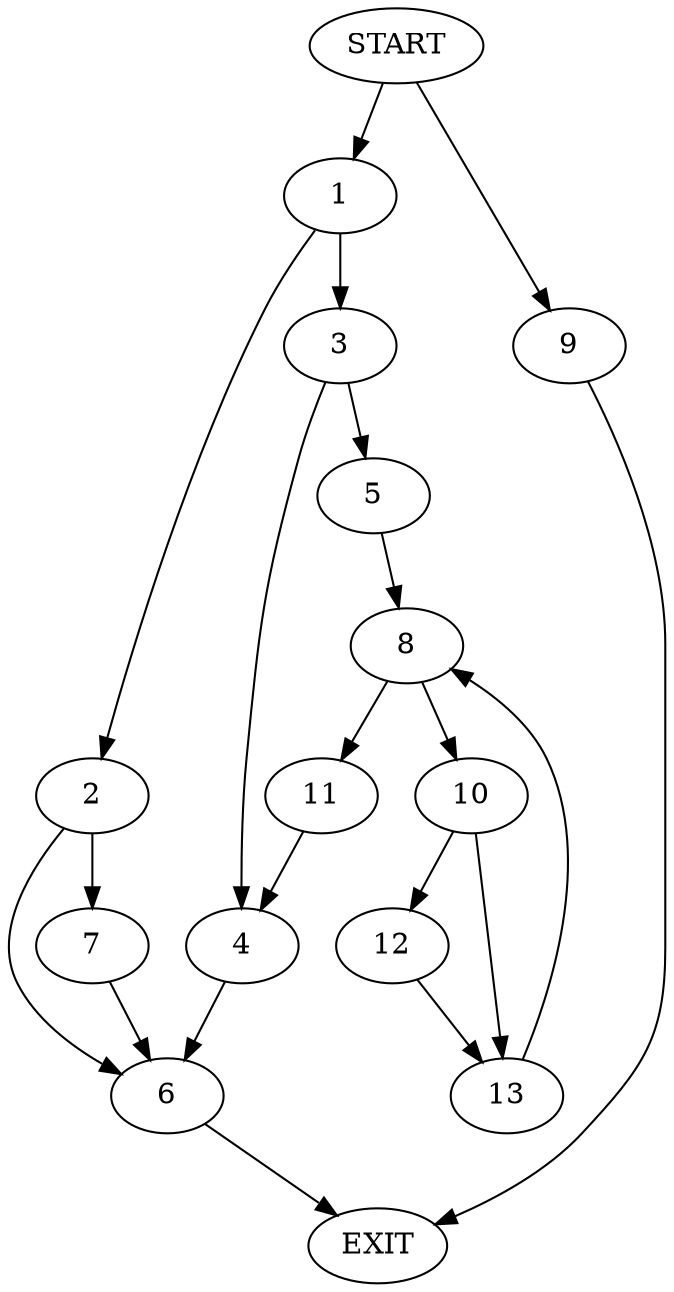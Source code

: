 digraph {
0 [label="START"]
14 [label="EXIT"]
0 -> 1
1 -> 2
1 -> 3
3 -> 4
3 -> 5
2 -> 6
2 -> 7
4 -> 6
5 -> 8
0 -> 9
9 -> 14
8 -> 10
8 -> 11
10 -> 12
10 -> 13
11 -> 4
13 -> 8
12 -> 13
6 -> 14
7 -> 6
}
